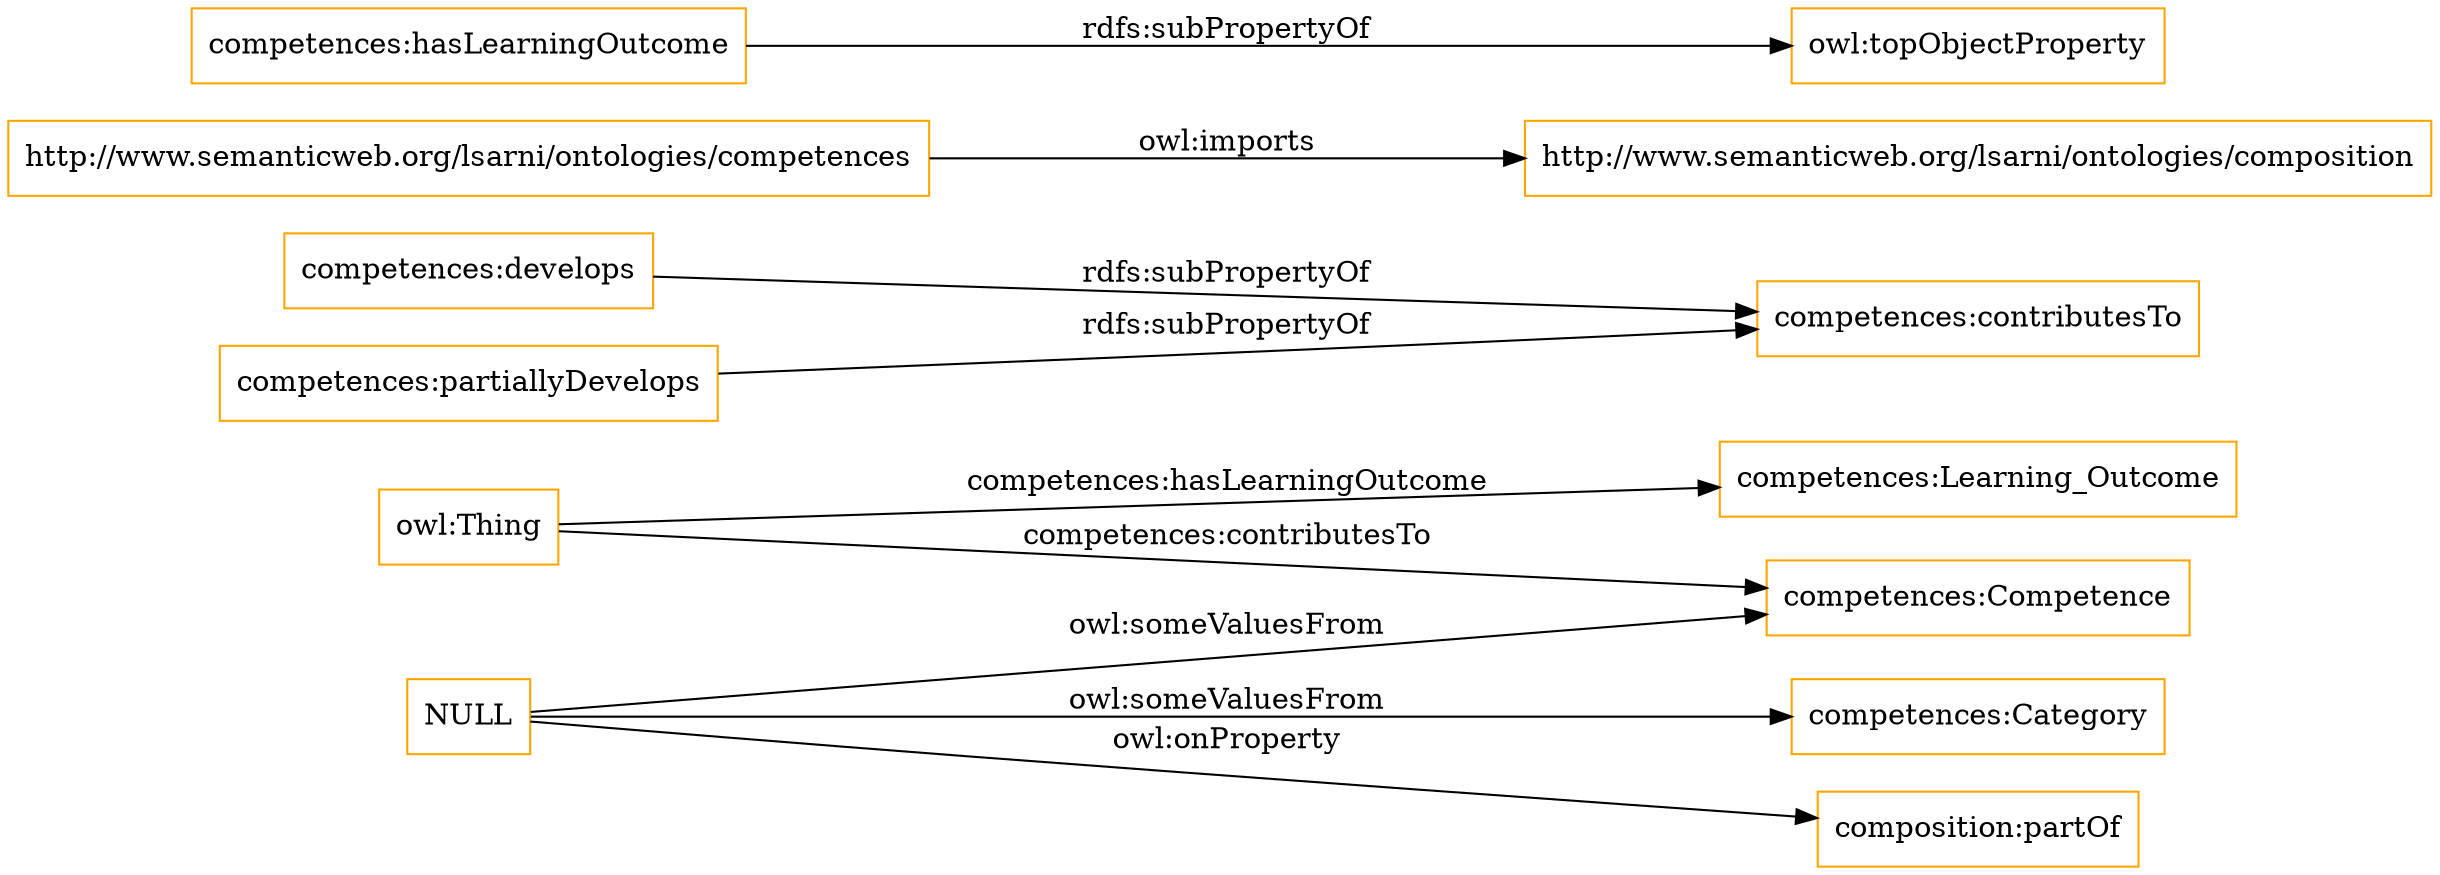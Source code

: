 digraph ar2dtool_diagram { 
rankdir=LR;
size="1501"
node [shape = rectangle, color="orange"]; "competences:Learning_Outcome" "competences:Competence" "competences:Category" ; /*classes style*/
	"competences:develops" -> "competences:contributesTo" [ label = "rdfs:subPropertyOf" ];
	"competences:partiallyDevelops" -> "competences:contributesTo" [ label = "rdfs:subPropertyOf" ];
	"http://www.semanticweb.org/lsarni/ontologies/competences" -> "http://www.semanticweb.org/lsarni/ontologies/composition" [ label = "owl:imports" ];
	"NULL" -> "competences:Category" [ label = "owl:someValuesFrom" ];
	"NULL" -> "competences:Competence" [ label = "owl:someValuesFrom" ];
	"NULL" -> "composition:partOf" [ label = "owl:onProperty" ];
	"competences:hasLearningOutcome" -> "owl:topObjectProperty" [ label = "rdfs:subPropertyOf" ];
	"owl:Thing" -> "competences:Competence" [ label = "competences:contributesTo" ];
	"owl:Thing" -> "competences:Learning_Outcome" [ label = "competences:hasLearningOutcome" ];

}
